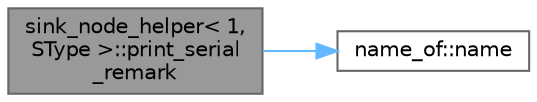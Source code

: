 digraph "sink_node_helper&lt; 1, SType &gt;::print_serial_remark"
{
 // LATEX_PDF_SIZE
  bgcolor="transparent";
  edge [fontname=Helvetica,fontsize=10,labelfontname=Helvetica,labelfontsize=10];
  node [fontname=Helvetica,fontsize=10,shape=box,height=0.2,width=0.4];
  rankdir="LR";
  Node1 [id="Node000001",label="sink_node_helper\< 1,\l SType \>::print_serial\l_remark",height=0.2,width=0.4,color="gray40", fillcolor="grey60", style="filled", fontcolor="black",tooltip=" "];
  Node1 -> Node2 [id="edge1_Node000001_Node000002",color="steelblue1",style="solid",tooltip=" "];
  Node2 [id="Node000002",label="name_of::name",height=0.2,width=0.4,color="grey40", fillcolor="white", style="filled",URL="$classname__of.html#a494a732269a87c0d58dd9037f87629c9",tooltip=" "];
}
